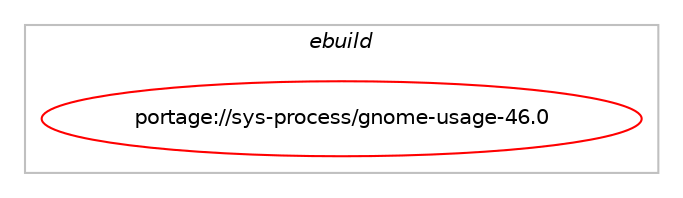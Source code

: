 digraph prolog {

# *************
# Graph options
# *************

newrank=true;
concentrate=true;
compound=true;
graph [rankdir=LR,fontname=Helvetica,fontsize=10,ranksep=1.5];#, ranksep=2.5, nodesep=0.2];
edge  [arrowhead=vee];
node  [fontname=Helvetica,fontsize=10];

# **********
# The ebuild
# **********

subgraph cluster_leftcol {
color=gray;
label=<<i>ebuild</i>>;
id [label="portage://sys-process/gnome-usage-46.0", color=red, width=4, href="../sys-process/gnome-usage-46.0.svg"];
}

# ****************
# The dependencies
# ****************

subgraph cluster_midcol {
color=gray;
label=<<i>dependencies</i>>;
subgraph cluster_compile {
fillcolor="#eeeeee";
style=filled;
label=<<i>compile</i>>;
# *** BEGIN UNKNOWN DEPENDENCY TYPE (TODO) ***
# id -> equal(package_dependency(portage://sys-process/gnome-usage-46.0,install,no,app-misc,tracker,greaterequal,[3.0.3,,,3.0.3],[slot(3)],[use(enable(vala),positive)]))
# *** END UNKNOWN DEPENDENCY TYPE (TODO) ***

# *** BEGIN UNKNOWN DEPENDENCY TYPE (TODO) ***
# id -> equal(package_dependency(portage://sys-process/gnome-usage-46.0,install,no,dev-libs,glib,greaterequal,[2.74,,,2.74],[slot(2)],[]))
# *** END UNKNOWN DEPENDENCY TYPE (TODO) ***

# *** BEGIN UNKNOWN DEPENDENCY TYPE (TODO) ***
# id -> equal(package_dependency(portage://sys-process/gnome-usage-46.0,install,no,dev-libs,libgee,greaterequal,[0.8,,,0.8],[slot(0.8),equal],[]))
# *** END UNKNOWN DEPENDENCY TYPE (TODO) ***

# *** BEGIN UNKNOWN DEPENDENCY TYPE (TODO) ***
# id -> equal(package_dependency(portage://sys-process/gnome-usage-46.0,install,no,gnome-base,libgtop,greaterequal,[2.34.0,,,2.34.0],[slot(2),equal],[]))
# *** END UNKNOWN DEPENDENCY TYPE (TODO) ***

# *** BEGIN UNKNOWN DEPENDENCY TYPE (TODO) ***
# id -> equal(package_dependency(portage://sys-process/gnome-usage-46.0,install,no,gui-libs,gtk,greaterequal,[4.11.3,,,4.11.3],[slot(4)],[]))
# *** END UNKNOWN DEPENDENCY TYPE (TODO) ***

# *** BEGIN UNKNOWN DEPENDENCY TYPE (TODO) ***
# id -> equal(package_dependency(portage://sys-process/gnome-usage-46.0,install,no,gui-libs,libadwaita,greaterequal,[1.5,,,1.5],[slot(1)],[]))
# *** END UNKNOWN DEPENDENCY TYPE (TODO) ***

}
subgraph cluster_compileandrun {
fillcolor="#eeeeee";
style=filled;
label=<<i>compile and run</i>>;
}
subgraph cluster_run {
fillcolor="#eeeeee";
style=filled;
label=<<i>run</i>>;
# *** BEGIN UNKNOWN DEPENDENCY TYPE (TODO) ***
# id -> equal(package_dependency(portage://sys-process/gnome-usage-46.0,run,no,app-misc,tracker,greaterequal,[3.0.3,,,3.0.3],[slot(3)],[use(enable(vala),positive)]))
# *** END UNKNOWN DEPENDENCY TYPE (TODO) ***

# *** BEGIN UNKNOWN DEPENDENCY TYPE (TODO) ***
# id -> equal(package_dependency(portage://sys-process/gnome-usage-46.0,run,no,dev-libs,glib,greaterequal,[2.74,,,2.74],[slot(2)],[]))
# *** END UNKNOWN DEPENDENCY TYPE (TODO) ***

# *** BEGIN UNKNOWN DEPENDENCY TYPE (TODO) ***
# id -> equal(package_dependency(portage://sys-process/gnome-usage-46.0,run,no,dev-libs,libgee,greaterequal,[0.8,,,0.8],[slot(0.8),equal],[]))
# *** END UNKNOWN DEPENDENCY TYPE (TODO) ***

# *** BEGIN UNKNOWN DEPENDENCY TYPE (TODO) ***
# id -> equal(package_dependency(portage://sys-process/gnome-usage-46.0,run,no,gnome-base,libgtop,greaterequal,[2.34.0,,,2.34.0],[slot(2),equal],[]))
# *** END UNKNOWN DEPENDENCY TYPE (TODO) ***

# *** BEGIN UNKNOWN DEPENDENCY TYPE (TODO) ***
# id -> equal(package_dependency(portage://sys-process/gnome-usage-46.0,run,no,gui-libs,gtk,greaterequal,[4.11.3,,,4.11.3],[slot(4)],[]))
# *** END UNKNOWN DEPENDENCY TYPE (TODO) ***

# *** BEGIN UNKNOWN DEPENDENCY TYPE (TODO) ***
# id -> equal(package_dependency(portage://sys-process/gnome-usage-46.0,run,no,gui-libs,libadwaita,greaterequal,[1.5,,,1.5],[slot(1)],[]))
# *** END UNKNOWN DEPENDENCY TYPE (TODO) ***

}
}

# **************
# The candidates
# **************

subgraph cluster_choices {
rank=same;
color=gray;
label=<<i>candidates</i>>;

}

}

